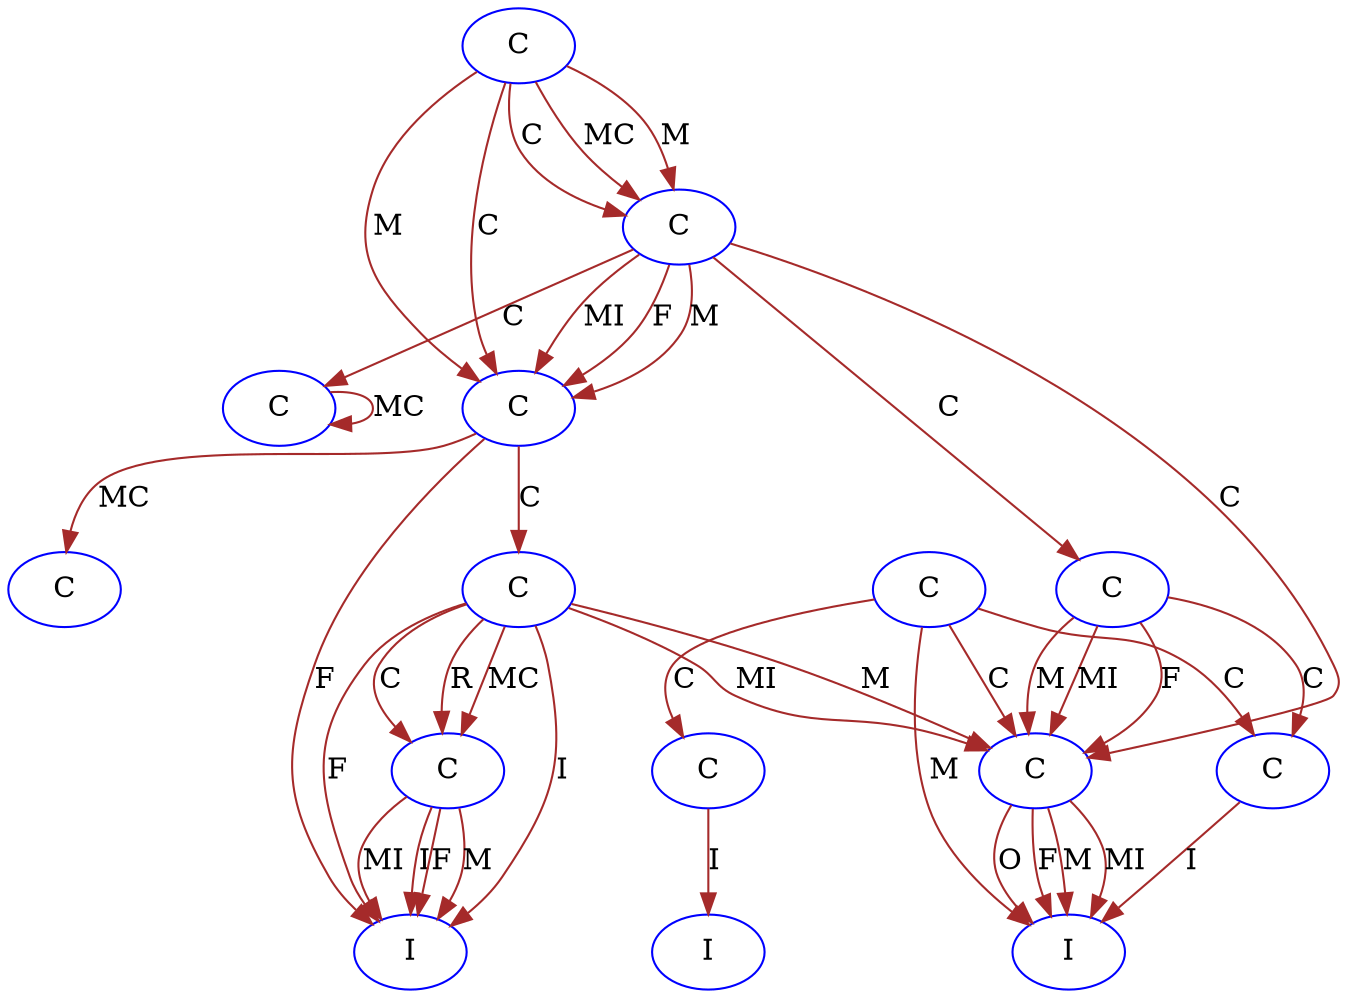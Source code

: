 // Subdue 5.2.2 graph in dot format

digraph SubdueGraph {
  1 [label="C",color=blue,fontcolor=black];
  2 [label="C",color=blue,fontcolor=black];
  3 [label="C",color=blue,fontcolor=black];
  4 [label="C",color=blue,fontcolor=black];
  5 [label="I",color=blue,fontcolor=black];
  6 [label="C",color=blue,fontcolor=black];
  7 [label="C",color=blue,fontcolor=black];
  8 [label="I",color=blue,fontcolor=black];
  9 [label="C",color=blue,fontcolor=black];
  10 [label="C",color=blue,fontcolor=black];
  11 [label="C",color=blue,fontcolor=black];
  12 [label="C",color=blue,fontcolor=black];
  13 [label="C",color=blue,fontcolor=black];
  14 [label="C",color=blue,fontcolor=black];
  15 [label="I",color=blue,fontcolor=black];
  4 -> 8 [label="I",color=brown,fontcolor=black];
  7 -> 5 [label="I",color=brown,fontcolor=black];
  10 -> 15 [label="I",color=brown,fontcolor=black];
  11 -> 15 [label="I",color=brown,fontcolor=black];
  1 -> 9 [label="F",color=brown,fontcolor=black];
  1 -> 9 [label="M",color=brown,fontcolor=black];
  1 -> 9 [label="MI",color=brown,fontcolor=black];
  1 -> 3 [label="C",color=brown,fontcolor=black];
  1 -> 14 [label="C",color=brown,fontcolor=black];
  1 -> 2 [label="C",color=brown,fontcolor=black];
  2 -> 2 [label="MC",color=brown,fontcolor=black];
  3 -> 14 [label="F",color=brown,fontcolor=black];
  3 -> 14 [label="M",color=brown,fontcolor=black];
  3 -> 14 [label="MI",color=brown,fontcolor=black];
  3 -> 4 [label="C",color=brown,fontcolor=black];
  6 -> 9 [label="M",color=brown,fontcolor=black];
  6 -> 9 [label="C",color=brown,fontcolor=black];
  6 -> 1 [label="M",color=brown,fontcolor=black];
  6 -> 1 [label="C",color=brown,fontcolor=black];
  6 -> 1 [label="MC",color=brown,fontcolor=black];
  9 -> 15 [label="F",color=brown,fontcolor=black];
  9 -> 13 [label="MC",color=brown,fontcolor=black];
  9 -> 11 [label="C",color=brown,fontcolor=black];
  10 -> 15 [label="F",color=brown,fontcolor=black];
  10 -> 15 [label="M",color=brown,fontcolor=black];
  10 -> 15 [label="MI",color=brown,fontcolor=black];
  11 -> 15 [label="F",color=brown,fontcolor=black];
  11 -> 10 [label="C",color=brown,fontcolor=black];
  11 -> 10 [label="R",color=brown,fontcolor=black];
  11 -> 14 [label="M",color=brown,fontcolor=black];
  11 -> 14 [label="MI",color=brown,fontcolor=black];
  11 -> 10 [label="MC",color=brown,fontcolor=black];
  12 -> 7 [label="C",color=brown,fontcolor=black];
  12 -> 8 [label="M",color=brown,fontcolor=black];
  12 -> 4 [label="C",color=brown,fontcolor=black];
  12 -> 14 [label="C",color=brown,fontcolor=black];
  14 -> 8 [label="F",color=brown,fontcolor=black];
  14 -> 8 [label="M",color=brown,fontcolor=black];
  14 -> 8 [label="MI",color=brown,fontcolor=black];
  14 -> 8 [label="O",color=brown,fontcolor=black];
}
